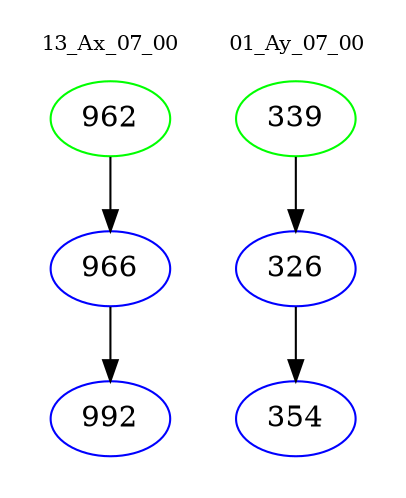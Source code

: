 digraph{
subgraph cluster_0 {
color = white
label = "13_Ax_07_00";
fontsize=10;
T0_962 [label="962", color="green"]
T0_962 -> T0_966 [color="black"]
T0_966 [label="966", color="blue"]
T0_966 -> T0_992 [color="black"]
T0_992 [label="992", color="blue"]
}
subgraph cluster_1 {
color = white
label = "01_Ay_07_00";
fontsize=10;
T1_339 [label="339", color="green"]
T1_339 -> T1_326 [color="black"]
T1_326 [label="326", color="blue"]
T1_326 -> T1_354 [color="black"]
T1_354 [label="354", color="blue"]
}
}
